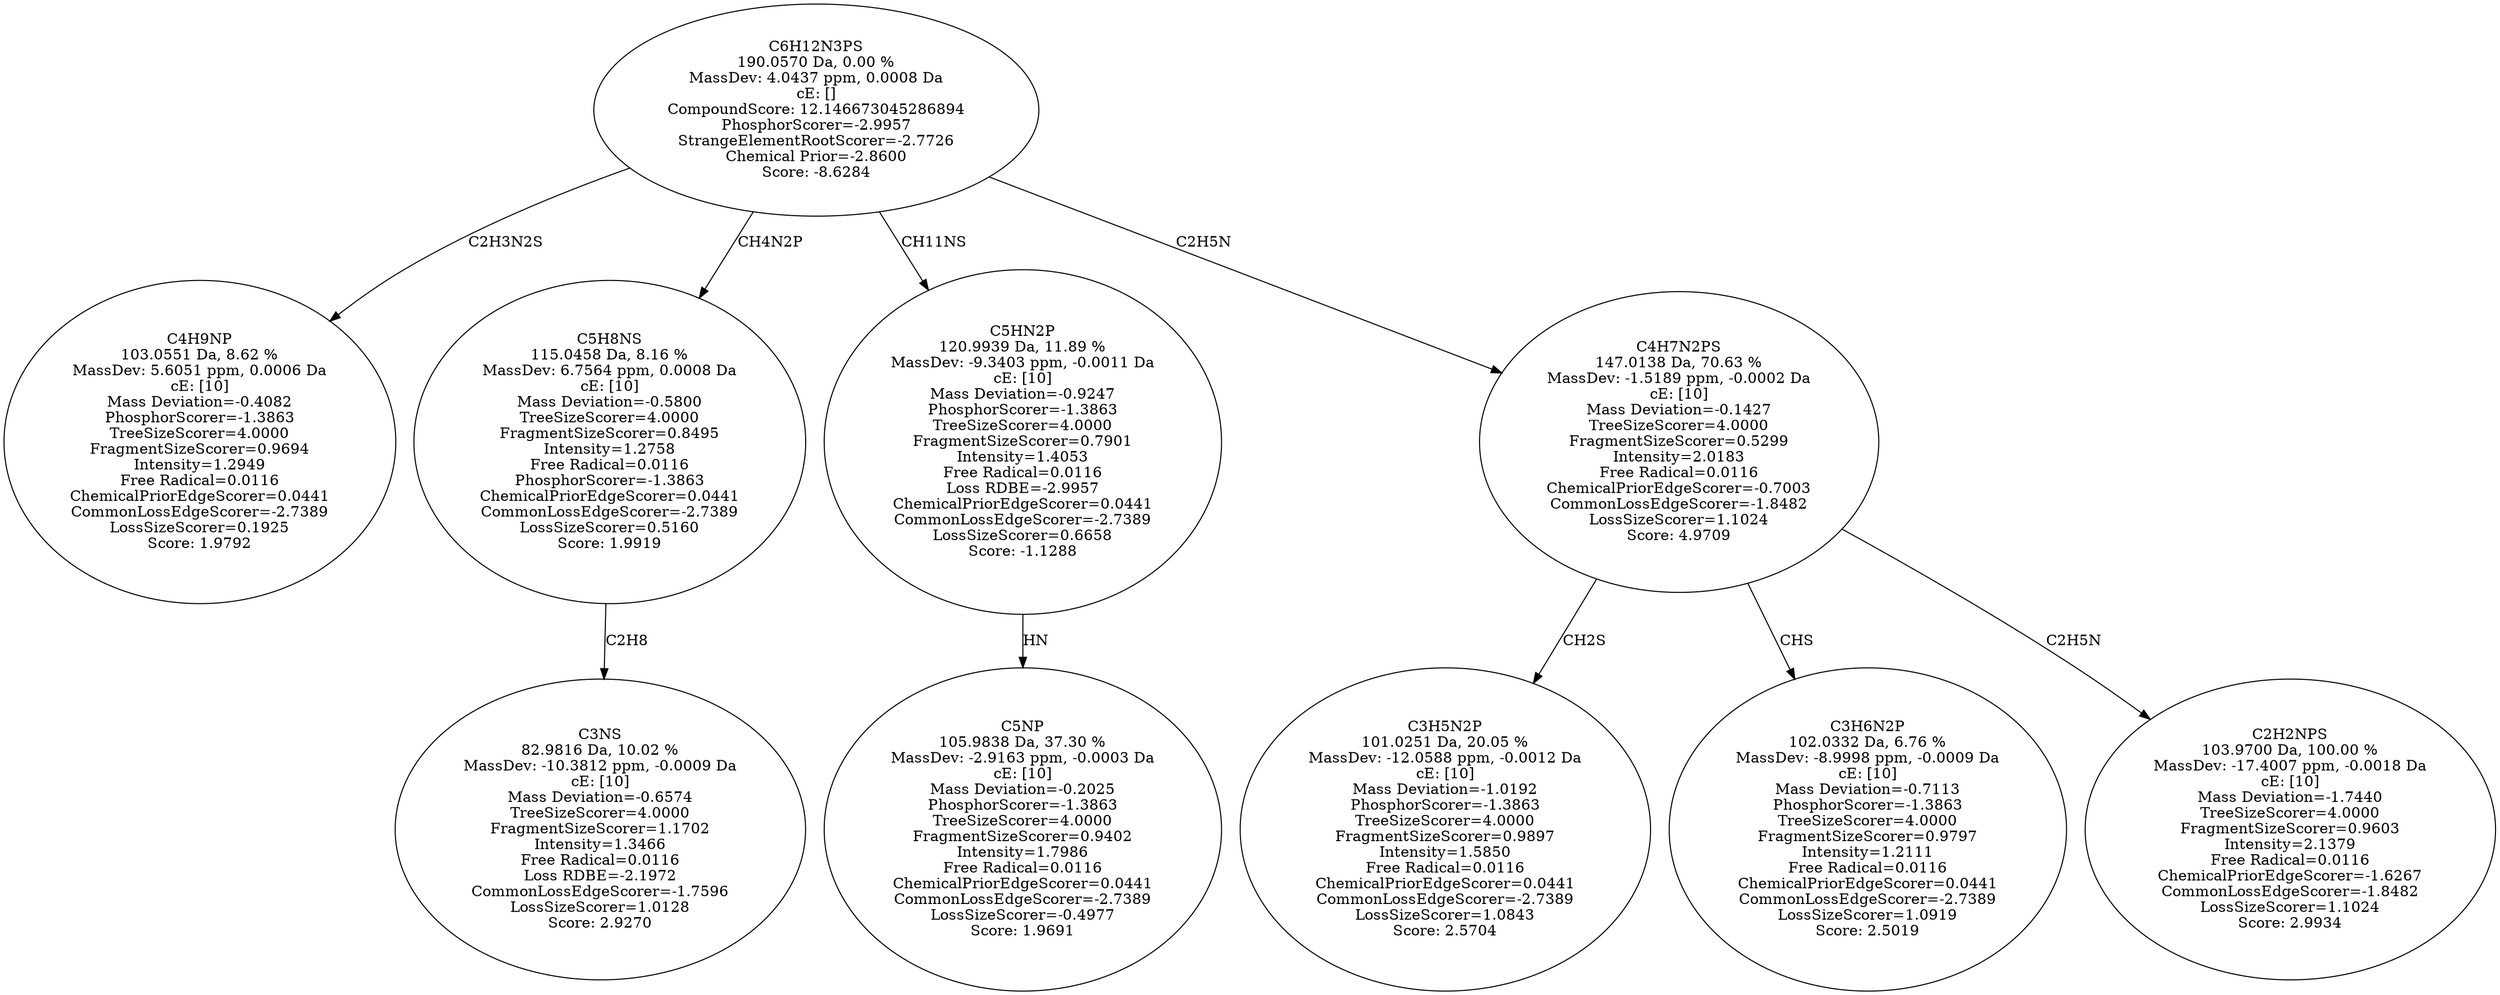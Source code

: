 strict digraph {
v1 [label="C4H9NP\n103.0551 Da, 8.62 %\nMassDev: 5.6051 ppm, 0.0006 Da\ncE: [10]\nMass Deviation=-0.4082\nPhosphorScorer=-1.3863\nTreeSizeScorer=4.0000\nFragmentSizeScorer=0.9694\nIntensity=1.2949\nFree Radical=0.0116\nChemicalPriorEdgeScorer=0.0441\nCommonLossEdgeScorer=-2.7389\nLossSizeScorer=0.1925\nScore: 1.9792"];
v2 [label="C3NS\n82.9816 Da, 10.02 %\nMassDev: -10.3812 ppm, -0.0009 Da\ncE: [10]\nMass Deviation=-0.6574\nTreeSizeScorer=4.0000\nFragmentSizeScorer=1.1702\nIntensity=1.3466\nFree Radical=0.0116\nLoss RDBE=-2.1972\nCommonLossEdgeScorer=-1.7596\nLossSizeScorer=1.0128\nScore: 2.9270"];
v3 [label="C5H8NS\n115.0458 Da, 8.16 %\nMassDev: 6.7564 ppm, 0.0008 Da\ncE: [10]\nMass Deviation=-0.5800\nTreeSizeScorer=4.0000\nFragmentSizeScorer=0.8495\nIntensity=1.2758\nFree Radical=0.0116\nPhosphorScorer=-1.3863\nChemicalPriorEdgeScorer=0.0441\nCommonLossEdgeScorer=-2.7389\nLossSizeScorer=0.5160\nScore: 1.9919"];
v4 [label="C5NP\n105.9838 Da, 37.30 %\nMassDev: -2.9163 ppm, -0.0003 Da\ncE: [10]\nMass Deviation=-0.2025\nPhosphorScorer=-1.3863\nTreeSizeScorer=4.0000\nFragmentSizeScorer=0.9402\nIntensity=1.7986\nFree Radical=0.0116\nChemicalPriorEdgeScorer=0.0441\nCommonLossEdgeScorer=-2.7389\nLossSizeScorer=-0.4977\nScore: 1.9691"];
v5 [label="C5HN2P\n120.9939 Da, 11.89 %\nMassDev: -9.3403 ppm, -0.0011 Da\ncE: [10]\nMass Deviation=-0.9247\nPhosphorScorer=-1.3863\nTreeSizeScorer=4.0000\nFragmentSizeScorer=0.7901\nIntensity=1.4053\nFree Radical=0.0116\nLoss RDBE=-2.9957\nChemicalPriorEdgeScorer=0.0441\nCommonLossEdgeScorer=-2.7389\nLossSizeScorer=0.6658\nScore: -1.1288"];
v6 [label="C3H5N2P\n101.0251 Da, 20.05 %\nMassDev: -12.0588 ppm, -0.0012 Da\ncE: [10]\nMass Deviation=-1.0192\nPhosphorScorer=-1.3863\nTreeSizeScorer=4.0000\nFragmentSizeScorer=0.9897\nIntensity=1.5850\nFree Radical=0.0116\nChemicalPriorEdgeScorer=0.0441\nCommonLossEdgeScorer=-2.7389\nLossSizeScorer=1.0843\nScore: 2.5704"];
v7 [label="C3H6N2P\n102.0332 Da, 6.76 %\nMassDev: -8.9998 ppm, -0.0009 Da\ncE: [10]\nMass Deviation=-0.7113\nPhosphorScorer=-1.3863\nTreeSizeScorer=4.0000\nFragmentSizeScorer=0.9797\nIntensity=1.2111\nFree Radical=0.0116\nChemicalPriorEdgeScorer=0.0441\nCommonLossEdgeScorer=-2.7389\nLossSizeScorer=1.0919\nScore: 2.5019"];
v8 [label="C2H2NPS\n103.9700 Da, 100.00 %\nMassDev: -17.4007 ppm, -0.0018 Da\ncE: [10]\nMass Deviation=-1.7440\nTreeSizeScorer=4.0000\nFragmentSizeScorer=0.9603\nIntensity=2.1379\nFree Radical=0.0116\nChemicalPriorEdgeScorer=-1.6267\nCommonLossEdgeScorer=-1.8482\nLossSizeScorer=1.1024\nScore: 2.9934"];
v9 [label="C4H7N2PS\n147.0138 Da, 70.63 %\nMassDev: -1.5189 ppm, -0.0002 Da\ncE: [10]\nMass Deviation=-0.1427\nTreeSizeScorer=4.0000\nFragmentSizeScorer=0.5299\nIntensity=2.0183\nFree Radical=0.0116\nChemicalPriorEdgeScorer=-0.7003\nCommonLossEdgeScorer=-1.8482\nLossSizeScorer=1.1024\nScore: 4.9709"];
v10 [label="C6H12N3PS\n190.0570 Da, 0.00 %\nMassDev: 4.0437 ppm, 0.0008 Da\ncE: []\nCompoundScore: 12.146673045286894\nPhosphorScorer=-2.9957\nStrangeElementRootScorer=-2.7726\nChemical Prior=-2.8600\nScore: -8.6284"];
v10 -> v1 [label="C2H3N2S"];
v3 -> v2 [label="C2H8"];
v10 -> v3 [label="CH4N2P"];
v5 -> v4 [label="HN"];
v10 -> v5 [label="CH11NS"];
v9 -> v6 [label="CH2S"];
v9 -> v7 [label="CHS"];
v9 -> v8 [label="C2H5N"];
v10 -> v9 [label="C2H5N"];
}